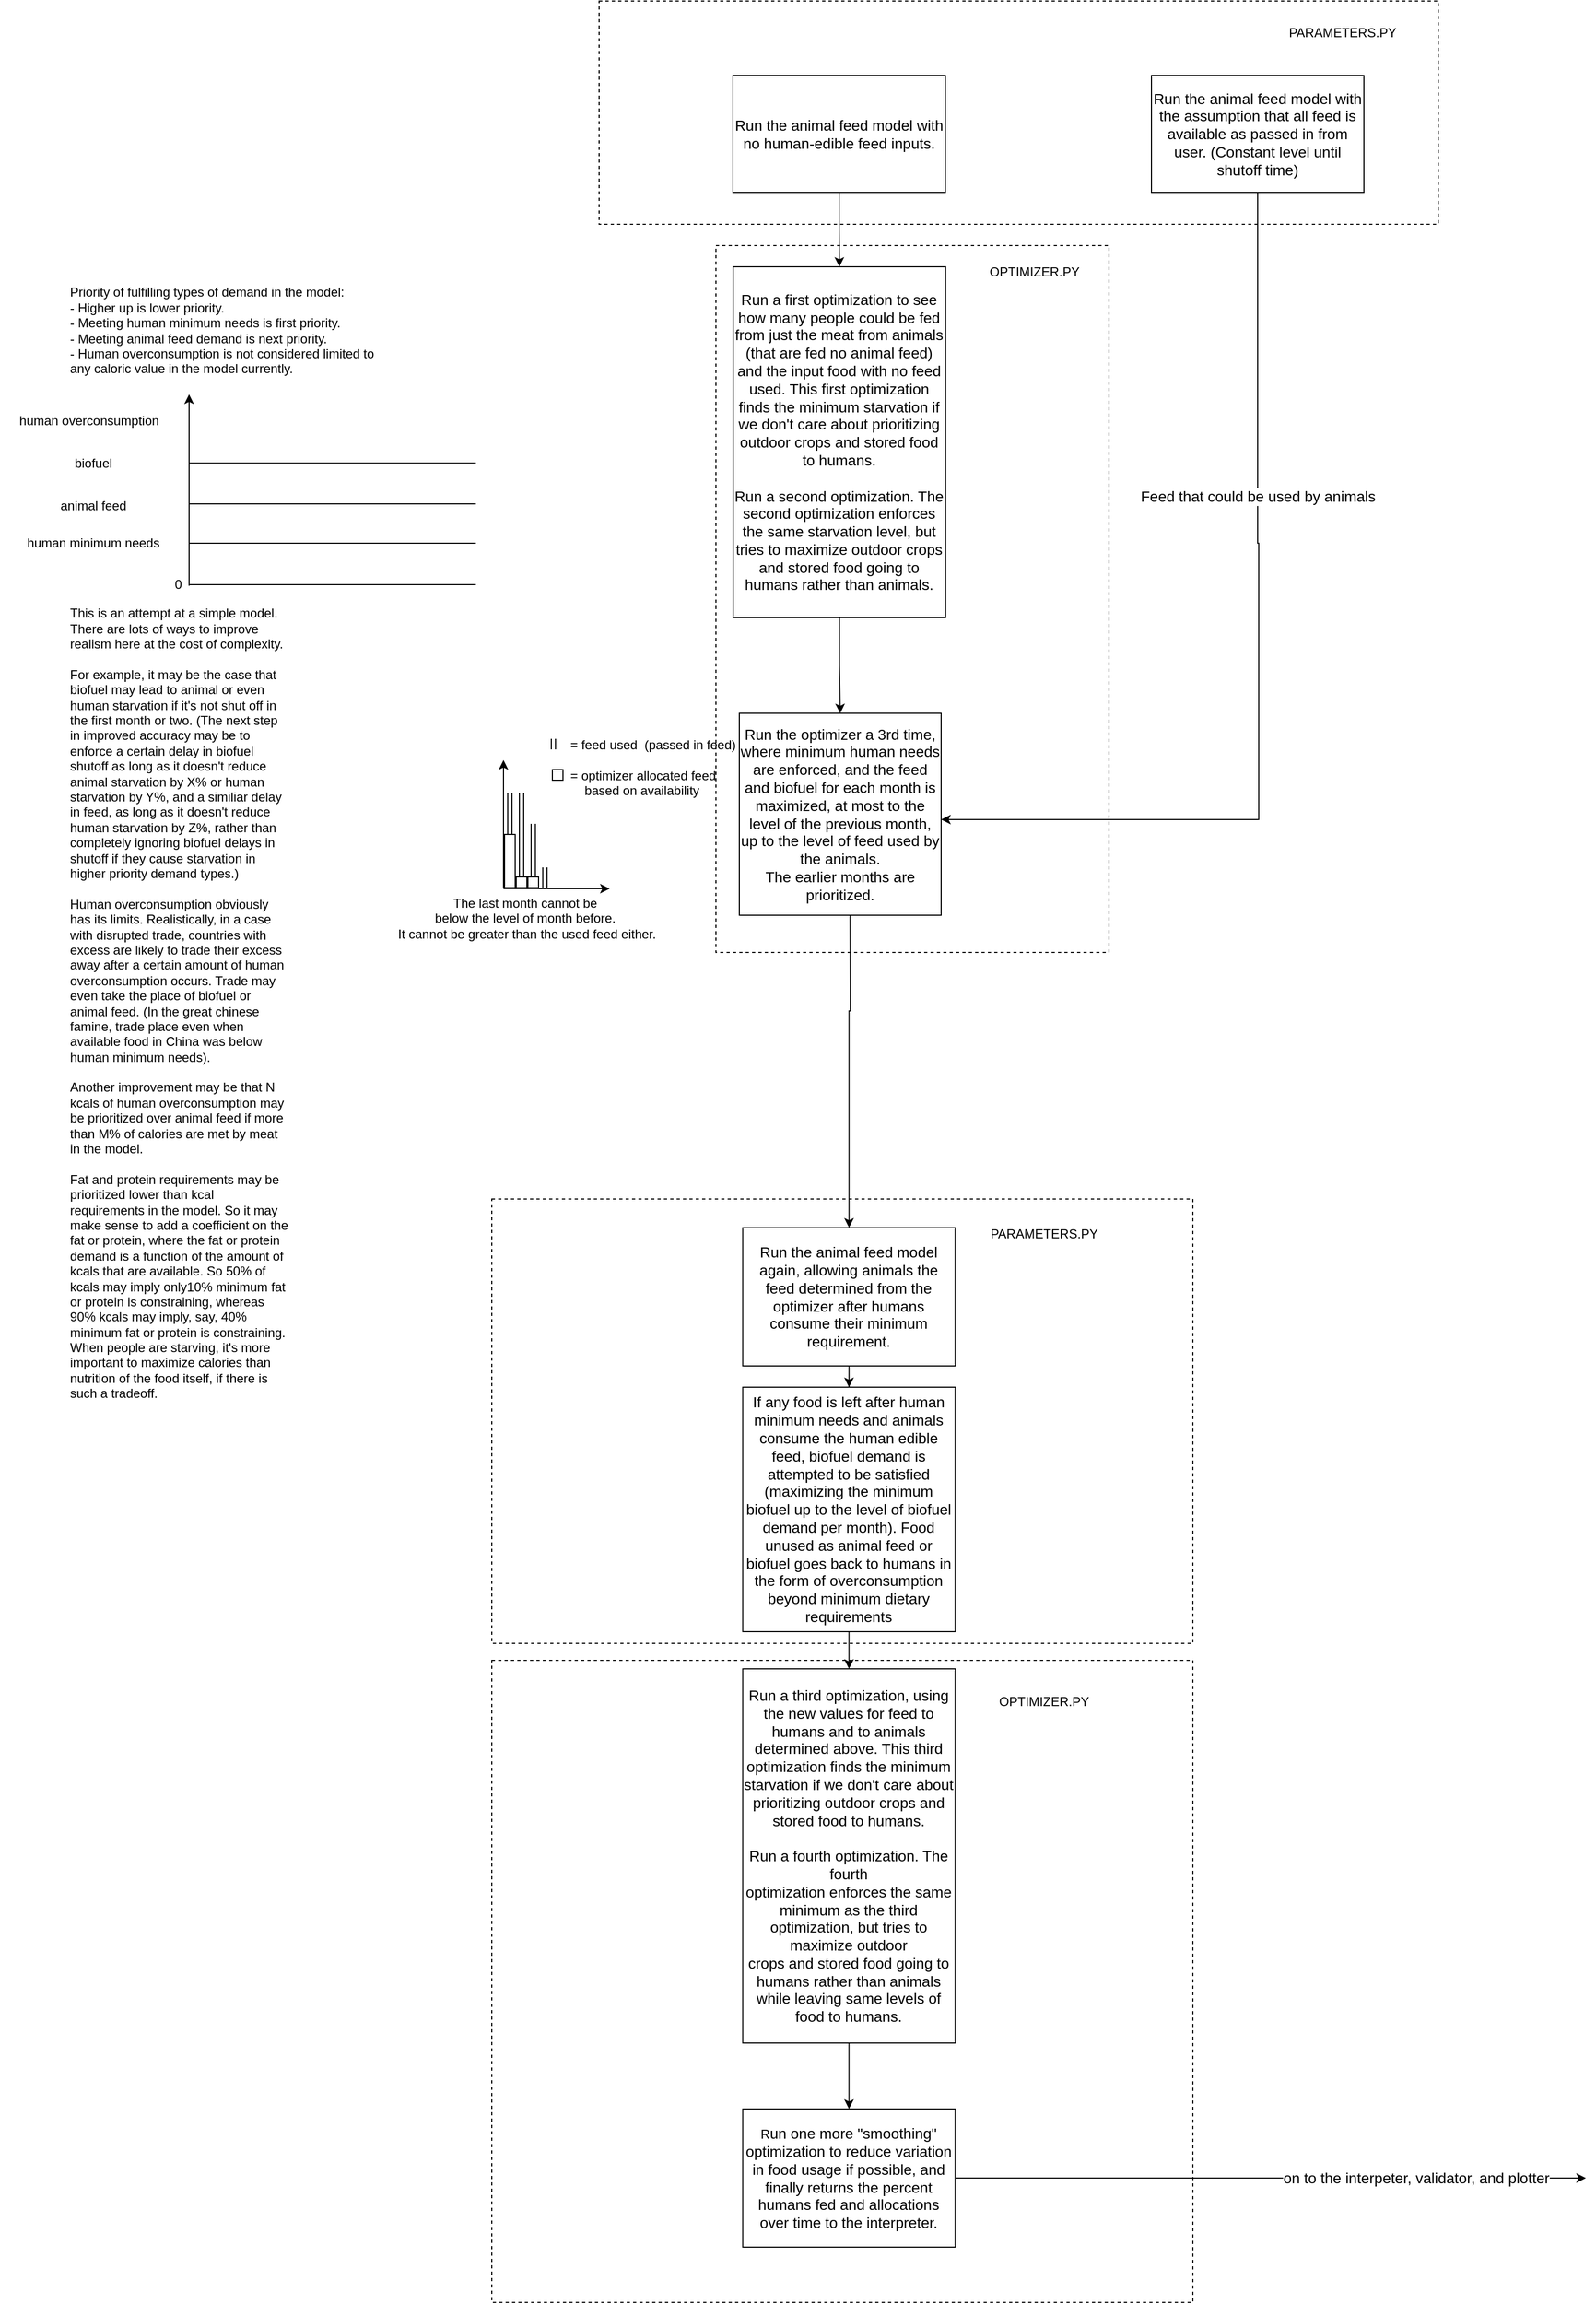 <mxfile version="22.1.2" type="github">
  <diagram name="Page-1" id="jVV0RAuZTFDPRcbFIyok">
    <mxGraphModel dx="1362" dy="716" grid="1" gridSize="10" guides="1" tooltips="1" connect="1" arrows="1" fold="1" page="1" pageScale="1" pageWidth="1654" pageHeight="2336" math="0" shadow="0">
      <root>
        <mxCell id="0" />
        <mxCell id="1" parent="0" />
        <mxCell id="iWHlyYUsSo8P8iGn-lNc-49" value="" style="rounded=0;whiteSpace=wrap;html=1;labelBackgroundColor=none;fillColor=none;dashed=1;" parent="1" vertex="1">
          <mxGeometry x="661" y="115" width="790" height="210" as="geometry" />
        </mxCell>
        <mxCell id="iWHlyYUsSo8P8iGn-lNc-35" value="" style="rounded=0;whiteSpace=wrap;html=1;labelBackgroundColor=none;fillColor=none;dashed=1;" parent="1" vertex="1">
          <mxGeometry x="560" y="1242" width="660" height="418" as="geometry" />
        </mxCell>
        <mxCell id="iWHlyYUsSo8P8iGn-lNc-37" value="" style="rounded=0;whiteSpace=wrap;html=1;labelBackgroundColor=none;fillColor=none;dashed=1;" parent="1" vertex="1">
          <mxGeometry x="560" y="1676" width="660" height="604" as="geometry" />
        </mxCell>
        <mxCell id="iWHlyYUsSo8P8iGn-lNc-51" value="" style="rounded=0;whiteSpace=wrap;html=1;labelBackgroundColor=none;fillColor=none;dashed=1;" parent="1" vertex="1">
          <mxGeometry x="771" y="345" width="370" height="665" as="geometry" />
        </mxCell>
        <mxCell id="iWHlyYUsSo8P8iGn-lNc-7" value="" style="edgeStyle=orthogonalEdgeStyle;rounded=0;orthogonalLoop=1;jettySize=auto;html=1;entryX=0.5;entryY=0;entryDx=0;entryDy=0;exitX=0.5;exitY=1;exitDx=0;exitDy=0;" parent="1" source="iWHlyYUsSo8P8iGn-lNc-29" target="iWHlyYUsSo8P8iGn-lNc-14" edge="1">
          <mxGeometry x="0.073" y="254" relative="1" as="geometry">
            <mxPoint x="890" y="1580" as="sourcePoint" />
            <mxPoint x="896.5" y="1700" as="targetPoint" />
            <Array as="points" />
            <mxPoint as="offset" />
          </mxGeometry>
        </mxCell>
        <mxCell id="iWHlyYUsSo8P8iGn-lNc-30" style="edgeStyle=orthogonalEdgeStyle;rounded=0;orthogonalLoop=1;jettySize=auto;html=1;entryX=0.5;entryY=0;entryDx=0;entryDy=0;" parent="1" source="iWHlyYUsSo8P8iGn-lNc-5" target="iWHlyYUsSo8P8iGn-lNc-29" edge="1">
          <mxGeometry relative="1" as="geometry" />
        </mxCell>
        <mxCell id="iWHlyYUsSo8P8iGn-lNc-5" value="&lt;font style=&quot;font-size: 14px;&quot;&gt;Run the animal feed model again, allowing animals the feed determined from the optimizer after humans consume their minimum requirement.&lt;/font&gt;" style="rounded=0;whiteSpace=wrap;html=1;" parent="1" vertex="1">
          <mxGeometry x="796.25" y="1269" width="200" height="130" as="geometry" />
        </mxCell>
        <mxCell id="iWHlyYUsSo8P8iGn-lNc-13" style="edgeStyle=orthogonalEdgeStyle;rounded=0;orthogonalLoop=1;jettySize=auto;html=1;" parent="1" target="iWHlyYUsSo8P8iGn-lNc-5" edge="1">
          <mxGeometry relative="1" as="geometry">
            <mxPoint x="897" y="860" as="sourcePoint" />
            <mxPoint x="897.241" y="1072.496" as="targetPoint" />
          </mxGeometry>
        </mxCell>
        <mxCell id="fFBPuynCDvpoVIscwh-X-6" style="edgeStyle=orthogonalEdgeStyle;rounded=0;orthogonalLoop=1;jettySize=auto;html=1;entryX=0.5;entryY=0;entryDx=0;entryDy=0;" edge="1" parent="1" source="iWHlyYUsSo8P8iGn-lNc-12" target="fFBPuynCDvpoVIscwh-X-3">
          <mxGeometry relative="1" as="geometry" />
        </mxCell>
        <mxCell id="iWHlyYUsSo8P8iGn-lNc-12" value="&lt;font style=&quot;font-size: 14px;&quot;&gt;Run a first optimization to see how many people could be fed from just the meat from animals (that are fed no animal feed) and the input food with no feed used. This first optimization finds the minimum starvation if we don&#39;t care about prioritizing outdoor crops and stored food to humans. &lt;br&gt;&lt;br&gt;Run a second optimization. The second optimization enforces the same starvation level, but tries to maximize outdoor crops and stored food going to humans rather than animals.&lt;/font&gt;" style="rounded=0;whiteSpace=wrap;html=1;" parent="1" vertex="1">
          <mxGeometry x="787.25" y="365" width="200" height="330" as="geometry" />
        </mxCell>
        <mxCell id="iWHlyYUsSo8P8iGn-lNc-19" style="edgeStyle=orthogonalEdgeStyle;rounded=0;orthogonalLoop=1;jettySize=auto;html=1;" parent="1" source="iWHlyYUsSo8P8iGn-lNc-14" target="iWHlyYUsSo8P8iGn-lNc-18" edge="1">
          <mxGeometry relative="1" as="geometry" />
        </mxCell>
        <mxCell id="iWHlyYUsSo8P8iGn-lNc-14" value="&lt;font style=&quot;font-size: 14px;&quot;&gt;Run a third optimization, using the new values for feed to humans and to animals determined above&lt;/font&gt;&lt;font style=&quot;font-size: 14px;&quot;&gt;. This third&lt;br&gt; optimization finds the minimum starvation if we don&#39;t care about &lt;br&gt;prioritizing outdoor crops and stored food to humans. &lt;br&gt;&lt;br&gt;Run a fourth optimization. The fourth &lt;br&gt;optimization enforces the same minimum as the third optimization, but tries to maximize outdoor &lt;br&gt;crops and stored food going to humans rather than animals while leaving same levels of food to humans.&lt;br&gt;&lt;/font&gt;" style="rounded=0;whiteSpace=wrap;html=1;" parent="1" vertex="1">
          <mxGeometry x="796.25" y="1684" width="200" height="352" as="geometry" />
        </mxCell>
        <mxCell id="iWHlyYUsSo8P8iGn-lNc-16" style="edgeStyle=orthogonalEdgeStyle;rounded=0;orthogonalLoop=1;jettySize=auto;html=1;entryX=0.5;entryY=0;entryDx=0;entryDy=0;" parent="1" source="iWHlyYUsSo8P8iGn-lNc-15" target="iWHlyYUsSo8P8iGn-lNc-12" edge="1">
          <mxGeometry relative="1" as="geometry" />
        </mxCell>
        <mxCell id="iWHlyYUsSo8P8iGn-lNc-15" value="&lt;font style=&quot;font-size: 14px;&quot;&gt;Run the animal feed model with no human-edible feed inputs.&lt;br&gt;&lt;/font&gt;" style="rounded=0;whiteSpace=wrap;html=1;" parent="1" vertex="1">
          <mxGeometry x="787" y="185" width="200" height="110" as="geometry" />
        </mxCell>
        <mxCell id="iWHlyYUsSo8P8iGn-lNc-33" value="" style="edgeStyle=orthogonalEdgeStyle;rounded=0;orthogonalLoop=1;jettySize=auto;html=1;" parent="1" source="iWHlyYUsSo8P8iGn-lNc-18" edge="1">
          <mxGeometry x="1" y="-12" relative="1" as="geometry">
            <mxPoint x="1590" y="2163" as="targetPoint" />
            <mxPoint x="10" y="-5" as="offset" />
          </mxGeometry>
        </mxCell>
        <mxCell id="iWHlyYUsSo8P8iGn-lNc-34" value="&lt;font style=&quot;font-size: 14px;&quot;&gt;on to the interpeter, validator, and plotter&lt;/font&gt;" style="edgeLabel;html=1;align=center;verticalAlign=middle;resizable=0;points=[];" parent="iWHlyYUsSo8P8iGn-lNc-33" vertex="1" connectable="0">
          <mxGeometry x="-0.026" y="-1" relative="1" as="geometry">
            <mxPoint x="144" y="-1" as="offset" />
          </mxGeometry>
        </mxCell>
        <mxCell id="iWHlyYUsSo8P8iGn-lNc-18" value="R&lt;font style=&quot;font-size: 14px;&quot;&gt;un one more &quot;smoothing&quot; optimization to reduce variation in food usage if possible, and finally returns the percent humans fed and allocations over time to the interpreter.&lt;br&gt;&lt;/font&gt;" style="rounded=0;whiteSpace=wrap;html=1;" parent="1" vertex="1">
          <mxGeometry x="796.25" y="2098" width="200" height="130" as="geometry" />
        </mxCell>
        <mxCell id="iWHlyYUsSo8P8iGn-lNc-29" value="&lt;font style=&quot;font-size: 14px;&quot;&gt;If any food is left after human minimum needs and animals consume the human edible feed, biofuel demand is attempted to be satisfied (maximizing the minimum biofuel up to the level of biofuel demand per month).&lt;/font&gt;&lt;font style=&quot;font-size: 14px;&quot;&gt; Food unused as animal feed or biofuel goes back to humans in the form of overconsumption beyond minimum dietary requirements&lt;/font&gt;" style="rounded=0;whiteSpace=wrap;html=1;" parent="1" vertex="1">
          <mxGeometry x="796.25" y="1419" width="200" height="230" as="geometry" />
        </mxCell>
        <mxCell id="iWHlyYUsSo8P8iGn-lNc-39" value="OPTIMIZER.PY" style="text;html=1;strokeColor=none;fillColor=none;align=center;verticalAlign=middle;whiteSpace=wrap;rounded=0;" parent="1" vertex="1">
          <mxGeometry x="1050" y="1700" width="60" height="30" as="geometry" />
        </mxCell>
        <mxCell id="iWHlyYUsSo8P8iGn-lNc-41" value="PARAMETERS.PY" style="text;html=1;strokeColor=none;fillColor=none;align=center;verticalAlign=middle;whiteSpace=wrap;rounded=0;" parent="1" vertex="1">
          <mxGeometry x="1050" y="1260" width="60" height="30" as="geometry" />
        </mxCell>
        <mxCell id="iWHlyYUsSo8P8iGn-lNc-50" value="PARAMETERS.PY" style="text;html=1;strokeColor=none;fillColor=none;align=center;verticalAlign=middle;whiteSpace=wrap;rounded=0;" parent="1" vertex="1">
          <mxGeometry x="1331" y="130" width="60" height="30" as="geometry" />
        </mxCell>
        <mxCell id="iWHlyYUsSo8P8iGn-lNc-52" value="OPTIMIZER.PY" style="text;html=1;strokeColor=none;fillColor=none;align=center;verticalAlign=middle;whiteSpace=wrap;rounded=0;" parent="1" vertex="1">
          <mxGeometry x="1041" y="355" width="60" height="30" as="geometry" />
        </mxCell>
        <mxCell id="iWHlyYUsSo8P8iGn-lNc-53" value="" style="endArrow=classic;html=1;rounded=0;" parent="1" edge="1">
          <mxGeometry width="50" height="50" relative="1" as="geometry">
            <mxPoint x="275" y="665" as="sourcePoint" />
            <mxPoint x="275" y="485" as="targetPoint" />
          </mxGeometry>
        </mxCell>
        <mxCell id="iWHlyYUsSo8P8iGn-lNc-56" value="" style="endArrow=none;html=1;rounded=0;" parent="1" edge="1">
          <mxGeometry width="50" height="50" relative="1" as="geometry">
            <mxPoint x="275" y="625" as="sourcePoint" />
            <mxPoint x="545" y="625" as="targetPoint" />
          </mxGeometry>
        </mxCell>
        <mxCell id="iWHlyYUsSo8P8iGn-lNc-57" value="" style="endArrow=none;html=1;rounded=0;" parent="1" edge="1">
          <mxGeometry width="50" height="50" relative="1" as="geometry">
            <mxPoint x="275" y="588" as="sourcePoint" />
            <mxPoint x="545" y="588" as="targetPoint" />
          </mxGeometry>
        </mxCell>
        <mxCell id="iWHlyYUsSo8P8iGn-lNc-58" value="human minimum needs" style="text;html=1;strokeColor=none;fillColor=none;align=center;verticalAlign=middle;whiteSpace=wrap;rounded=0;" parent="1" vertex="1">
          <mxGeometry x="97" y="610" width="176" height="30" as="geometry" />
        </mxCell>
        <mxCell id="iWHlyYUsSo8P8iGn-lNc-59" value="animal feed" style="text;html=1;strokeColor=none;fillColor=none;align=center;verticalAlign=middle;whiteSpace=wrap;rounded=0;" parent="1" vertex="1">
          <mxGeometry x="140" y="575" width="90" height="30" as="geometry" />
        </mxCell>
        <mxCell id="iWHlyYUsSo8P8iGn-lNc-60" value="biofuel" style="text;html=1;strokeColor=none;fillColor=none;align=center;verticalAlign=middle;whiteSpace=wrap;rounded=0;" parent="1" vertex="1">
          <mxGeometry x="155" y="535" width="60" height="30" as="geometry" />
        </mxCell>
        <mxCell id="iWHlyYUsSo8P8iGn-lNc-61" value="" style="endArrow=none;html=1;rounded=0;" parent="1" edge="1">
          <mxGeometry width="50" height="50" relative="1" as="geometry">
            <mxPoint x="275" y="549.64" as="sourcePoint" />
            <mxPoint x="545" y="549.64" as="targetPoint" />
          </mxGeometry>
        </mxCell>
        <mxCell id="iWHlyYUsSo8P8iGn-lNc-62" value="human overconsumption" style="text;html=1;strokeColor=none;fillColor=none;align=center;verticalAlign=middle;whiteSpace=wrap;rounded=0;" parent="1" vertex="1">
          <mxGeometry x="101" y="495" width="160" height="30" as="geometry" />
        </mxCell>
        <mxCell id="iWHlyYUsSo8P8iGn-lNc-63" value="" style="endArrow=none;html=1;rounded=0;" parent="1" edge="1">
          <mxGeometry width="50" height="50" relative="1" as="geometry">
            <mxPoint x="275" y="664" as="sourcePoint" />
            <mxPoint x="545" y="664" as="targetPoint" />
          </mxGeometry>
        </mxCell>
        <mxCell id="iWHlyYUsSo8P8iGn-lNc-64" value="0" style="text;html=1;strokeColor=none;fillColor=none;align=center;verticalAlign=middle;whiteSpace=wrap;rounded=0;" parent="1" vertex="1">
          <mxGeometry x="215" y="649" width="100" height="30" as="geometry" />
        </mxCell>
        <mxCell id="iWHlyYUsSo8P8iGn-lNc-65" value="Priority of fulfilling types of demand in the model:&lt;br&gt;- Higher up is lower priority.&lt;br&gt;&lt;div&gt;- Meeting human minimum needs is first priority.&lt;/div&gt;&lt;div&gt;- Meeting animal feed demand is next priority.&lt;br&gt;&lt;/div&gt;- Human overconsumption is not considered limited to any caloric value in the model currently." style="text;html=1;strokeColor=none;fillColor=none;align=left;verticalAlign=middle;whiteSpace=wrap;rounded=0;" parent="1" vertex="1">
          <mxGeometry x="161" y="375" width="310" height="100" as="geometry" />
        </mxCell>
        <mxCell id="iWHlyYUsSo8P8iGn-lNc-66" value="This is an attempt at a simple model. There are lots of ways to improve realism here at the cost of complexity.&lt;br&gt;&lt;br&gt;&lt;div&gt;For example, it may be the case that biofuel may lead to animal or even human starvation if it&#39;s not shut off in the first month or two. (The next step in improved accuracy may be to enforce a certain delay in biofuel shutoff as long as it doesn&#39;t reduce animal starvation by X% or human starvation by Y%, and a similiar delay in feed, as long as it doesn&#39;t reduce human starvation by Z%, rather than completely ignoring biofuel delays in shutoff if they cause starvation in higher priority demand types.)&lt;/div&gt;&lt;br&gt;&lt;div&gt;Human overconsumption obviously has its limits. Realistically, in a case with disrupted trade, countries with excess are likely to trade their excess away after a certain amount of human overconsumption occurs. Trade may even take the place of biofuel or animal feed. (In the great chinese famine, trade  place even when available food in China was below human minimum needs).&lt;br&gt;&lt;br&gt;Another improvement may be that N kcals of human overconsumption may be prioritized over animal feed if more than M% of calories are met by meat in the model.&amp;nbsp; &lt;br&gt;&lt;/div&gt;&lt;div&gt;&lt;br&gt;Fat and protein requirements may be prioritized lower than kcal requirements in the model. So it may make sense to add a coefficient on the fat or protein, where the fat or protein demand is a function of the amount of kcals that are available. So 50% of kcals may imply only10% minimum fat or protein is constraining, whereas 90% kcals may imply, say, 40% minimum fat or protein is constraining. When people are starving, it&#39;s more important to maximize calories than nutrition of the food itself, if there is such a tradeoff.&lt;br&gt;&lt;/div&gt;" style="text;html=1;strokeColor=none;fillColor=none;align=left;verticalAlign=middle;whiteSpace=wrap;rounded=0;" parent="1" vertex="1">
          <mxGeometry x="161" y="688" width="210" height="740" as="geometry" />
        </mxCell>
        <mxCell id="fFBPuynCDvpoVIscwh-X-2" value="&lt;font style=&quot;font-size: 14px;&quot;&gt;&lt;font style=&quot;font-size: 14px;&quot;&gt;Feed that could be used by animals&lt;/font&gt;&lt;br&gt;&lt;/font&gt;" style="edgeStyle=orthogonalEdgeStyle;rounded=0;orthogonalLoop=1;jettySize=auto;html=1;endArrow=none;endFill=0;" edge="1" parent="1" source="fFBPuynCDvpoVIscwh-X-1">
          <mxGeometry x="-0.036" relative="1" as="geometry">
            <mxPoint x="1281" y="885" as="targetPoint" />
            <Array as="points">
              <mxPoint x="1281" y="625" />
              <mxPoint x="1282" y="625" />
            </Array>
            <mxPoint as="offset" />
          </mxGeometry>
        </mxCell>
        <mxCell id="fFBPuynCDvpoVIscwh-X-1" value="&lt;font style=&quot;font-size: 14px;&quot;&gt;Run the animal feed model with the assumption that all feed is available as passed in from user. (Constant level until shutoff time)&lt;br&gt;&lt;/font&gt;" style="rounded=0;whiteSpace=wrap;html=1;" vertex="1" parent="1">
          <mxGeometry x="1181" y="185" width="200" height="110" as="geometry" />
        </mxCell>
        <mxCell id="fFBPuynCDvpoVIscwh-X-3" value="&lt;font style=&quot;font-size: 14px;&quot;&gt;Run the optimizer a 3rd time, where minimum human needs are enforced, and the feed and biofuel for each month is maximized, at most to the level of the previous month, up to the level of feed used by the animals.&lt;br&gt;The earlier months are prioritized.&lt;br&gt;&lt;/font&gt;" style="whiteSpace=wrap;html=1;aspect=fixed;" vertex="1" parent="1">
          <mxGeometry x="793" y="785" width="190" height="190" as="geometry" />
        </mxCell>
        <mxCell id="fFBPuynCDvpoVIscwh-X-5" value="" style="endArrow=classic;html=1;rounded=0;entryX=1;entryY=0.5;entryDx=0;entryDy=0;" edge="1" parent="1">
          <mxGeometry width="50" height="50" relative="1" as="geometry">
            <mxPoint x="1281" y="885" as="sourcePoint" />
            <mxPoint x="983" y="885" as="targetPoint" />
          </mxGeometry>
        </mxCell>
        <mxCell id="fFBPuynCDvpoVIscwh-X-7" value="" style="endArrow=classic;html=1;rounded=0;" edge="1" parent="1">
          <mxGeometry width="50" height="50" relative="1" as="geometry">
            <mxPoint x="571" y="950" as="sourcePoint" />
            <mxPoint x="671" y="950" as="targetPoint" />
          </mxGeometry>
        </mxCell>
        <mxCell id="fFBPuynCDvpoVIscwh-X-8" value="" style="endArrow=classic;html=1;rounded=0;" edge="1" parent="1">
          <mxGeometry width="50" height="50" relative="1" as="geometry">
            <mxPoint x="571" y="949" as="sourcePoint" />
            <mxPoint x="571" y="829" as="targetPoint" />
          </mxGeometry>
        </mxCell>
        <mxCell id="fFBPuynCDvpoVIscwh-X-10" value="" style="shape=link;html=1;rounded=0;labelBorderColor=default;labelBackgroundColor=#050505;" edge="1" parent="1">
          <mxGeometry width="100" relative="1" as="geometry">
            <mxPoint x="577" y="950" as="sourcePoint" />
            <mxPoint x="577" y="860" as="targetPoint" />
          </mxGeometry>
        </mxCell>
        <mxCell id="fFBPuynCDvpoVIscwh-X-11" value="" style="shape=link;html=1;rounded=0;labelBorderColor=default;labelBackgroundColor=#050505;fillColor=#fff2cc;strokeColor=#000000;" edge="1" parent="1">
          <mxGeometry width="100" relative="1" as="geometry">
            <mxPoint x="588" y="950" as="sourcePoint" />
            <mxPoint x="588" y="860" as="targetPoint" />
          </mxGeometry>
        </mxCell>
        <mxCell id="fFBPuynCDvpoVIscwh-X-12" value="" style="shape=link;html=1;rounded=0;labelBorderColor=default;labelBackgroundColor=#050505;" edge="1" parent="1">
          <mxGeometry width="100" relative="1" as="geometry">
            <mxPoint x="599" y="950" as="sourcePoint" />
            <mxPoint x="599" y="889" as="targetPoint" />
          </mxGeometry>
        </mxCell>
        <mxCell id="fFBPuynCDvpoVIscwh-X-13" value="" style="shape=link;html=1;rounded=0;labelBorderColor=default;labelBackgroundColor=#050505;" edge="1" parent="1">
          <mxGeometry width="100" relative="1" as="geometry">
            <mxPoint x="610" y="950" as="sourcePoint" />
            <mxPoint x="610" y="930" as="targetPoint" />
          </mxGeometry>
        </mxCell>
        <mxCell id="fFBPuynCDvpoVIscwh-X-17" value="" style="rounded=0;whiteSpace=wrap;html=1;" vertex="1" parent="1">
          <mxGeometry x="572" y="899" width="10" height="50" as="geometry" />
        </mxCell>
        <mxCell id="fFBPuynCDvpoVIscwh-X-19" value="" style="rounded=0;whiteSpace=wrap;html=1;movable=1;resizable=1;rotatable=1;deletable=1;editable=1;locked=0;connectable=1;" vertex="1" parent="1">
          <mxGeometry x="583" y="939" width="10" height="10" as="geometry" />
        </mxCell>
        <mxCell id="fFBPuynCDvpoVIscwh-X-20" value="" style="rounded=0;whiteSpace=wrap;html=1;movable=1;resizable=1;rotatable=1;deletable=1;editable=1;locked=0;connectable=1;" vertex="1" parent="1">
          <mxGeometry x="594" y="939" width="10" height="10" as="geometry" />
        </mxCell>
        <mxCell id="fFBPuynCDvpoVIscwh-X-21" value="" style="shape=link;html=1;rounded=0;labelBorderColor=default;labelBackgroundColor=#050505;" edge="1" parent="1">
          <mxGeometry width="100" relative="1" as="geometry">
            <mxPoint x="618" y="819" as="sourcePoint" />
            <mxPoint x="618" y="809" as="targetPoint" />
          </mxGeometry>
        </mxCell>
        <mxCell id="fFBPuynCDvpoVIscwh-X-22" value="&lt;div align=&quot;left&quot;&gt;= feed used&amp;nbsp; (passed in feed)&amp;nbsp; &lt;br&gt;&lt;/div&gt;&lt;div align=&quot;left&quot;&gt;&lt;br&gt;&lt;/div&gt;&lt;div align=&quot;left&quot;&gt;= optimizer allocated feed&lt;br&gt;&lt;/div&gt;&amp;nbsp;&amp;nbsp;&amp;nbsp; based on availability" style="text;html=1;align=left;verticalAlign=middle;resizable=0;points=[];autosize=1;strokeColor=none;fillColor=none;" vertex="1" parent="1">
          <mxGeometry x="632" y="801" width="180" height="70" as="geometry" />
        </mxCell>
        <mxCell id="fFBPuynCDvpoVIscwh-X-23" value="" style="rounded=0;whiteSpace=wrap;html=1;movable=1;resizable=1;rotatable=1;deletable=1;editable=1;locked=0;connectable=1;" vertex="1" parent="1">
          <mxGeometry x="617" y="838" width="10" height="10" as="geometry" />
        </mxCell>
        <mxCell id="fFBPuynCDvpoVIscwh-X-24" value="&lt;div&gt;The last month cannot be &lt;br&gt;&lt;/div&gt;&lt;div&gt;below the level of month before.&lt;/div&gt;&amp;nbsp;It cannot be greater than the used feed either." style="text;html=1;align=center;verticalAlign=middle;resizable=0;points=[];autosize=1;strokeColor=none;fillColor=none;" vertex="1" parent="1">
          <mxGeometry x="456" y="948" width="270" height="60" as="geometry" />
        </mxCell>
      </root>
    </mxGraphModel>
  </diagram>
</mxfile>
